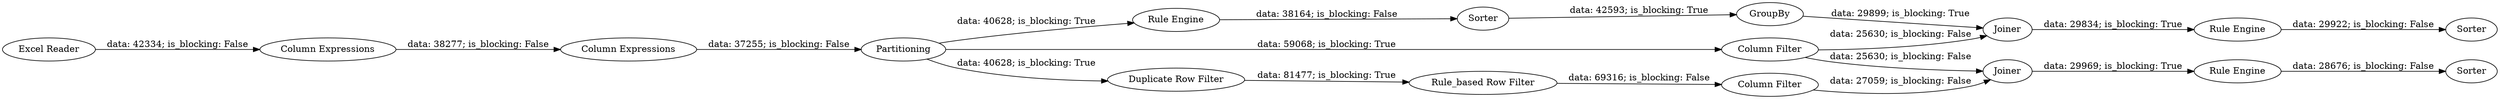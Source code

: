 digraph {
	"1239719185584285114_8" [label=Joiner]
	"1239719185584285114_18" [label=Sorter]
	"1239719185584285114_15" [label=Joiner]
	"1239719185584285114_7" [label="Column Filter"]
	"1239719185584285114_17" [label=Sorter]
	"1239719185584285114_4" [label="Rule_based Row Filter"]
	"1239719185584285114_19" [label=Sorter]
	"1239719185584285114_16" [label="Rule Engine"]
	"1239719185584285114_11" [label="Rule Engine"]
	"1239719185584285114_9" [label="Column Filter"]
	"1239719185584285114_3" [label="Duplicate Row Filter"]
	"1239719185584285114_2" [label=Partitioning]
	"1239719185584285114_13" [label="Column Expressions"]
	"1239719185584285114_12" [label=GroupBy]
	"1239719185584285114_10" [label="Rule Engine"]
	"1239719185584285114_14" [label="Column Expressions"]
	"1239719185584285114_1" [label="Excel Reader"]
	"1239719185584285114_2" -> "1239719185584285114_3" [label="data: 40628; is_blocking: True"]
	"1239719185584285114_14" -> "1239719185584285114_2" [label="data: 37255; is_blocking: False"]
	"1239719185584285114_8" -> "1239719185584285114_10" [label="data: 29969; is_blocking: True"]
	"1239719185584285114_16" -> "1239719185584285114_18" [label="data: 29922; is_blocking: False"]
	"1239719185584285114_12" -> "1239719185584285114_15" [label="data: 29899; is_blocking: True"]
	"1239719185584285114_10" -> "1239719185584285114_17" [label="data: 28676; is_blocking: False"]
	"1239719185584285114_2" -> "1239719185584285114_11" [label="data: 40628; is_blocking: True"]
	"1239719185584285114_2" -> "1239719185584285114_9" [label="data: 59068; is_blocking: True"]
	"1239719185584285114_3" -> "1239719185584285114_4" [label="data: 81477; is_blocking: True"]
	"1239719185584285114_1" -> "1239719185584285114_13" [label="data: 42334; is_blocking: False"]
	"1239719185584285114_4" -> "1239719185584285114_7" [label="data: 69316; is_blocking: False"]
	"1239719185584285114_19" -> "1239719185584285114_12" [label="data: 42593; is_blocking: True"]
	"1239719185584285114_7" -> "1239719185584285114_8" [label="data: 27059; is_blocking: False"]
	"1239719185584285114_9" -> "1239719185584285114_8" [label="data: 25630; is_blocking: False"]
	"1239719185584285114_11" -> "1239719185584285114_19" [label="data: 38164; is_blocking: False"]
	"1239719185584285114_15" -> "1239719185584285114_16" [label="data: 29834; is_blocking: True"]
	"1239719185584285114_9" -> "1239719185584285114_15" [label="data: 25630; is_blocking: False"]
	"1239719185584285114_13" -> "1239719185584285114_14" [label="data: 38277; is_blocking: False"]
	rankdir=LR
}
